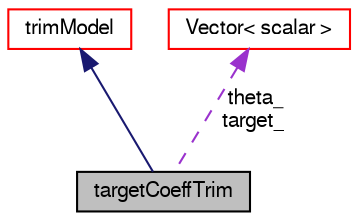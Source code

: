 digraph "targetCoeffTrim"
{
  bgcolor="transparent";
  edge [fontname="FreeSans",fontsize="10",labelfontname="FreeSans",labelfontsize="10"];
  node [fontname="FreeSans",fontsize="10",shape=record];
  Node2 [label="targetCoeffTrim",height=0.2,width=0.4,color="black", fillcolor="grey75", style="filled", fontcolor="black"];
  Node3 -> Node2 [dir="back",color="midnightblue",fontsize="10",style="solid",fontname="FreeSans"];
  Node3 [label="trimModel",height=0.2,width=0.4,color="red",URL="$a23518.html",tooltip="Trim model base class. "];
  Node71 -> Node2 [dir="back",color="darkorchid3",fontsize="10",style="dashed",label=" theta_\ntarget_" ,fontname="FreeSans"];
  Node71 [label="Vector\< scalar \>",height=0.2,width=0.4,color="red",URL="$a28442.html"];
}
